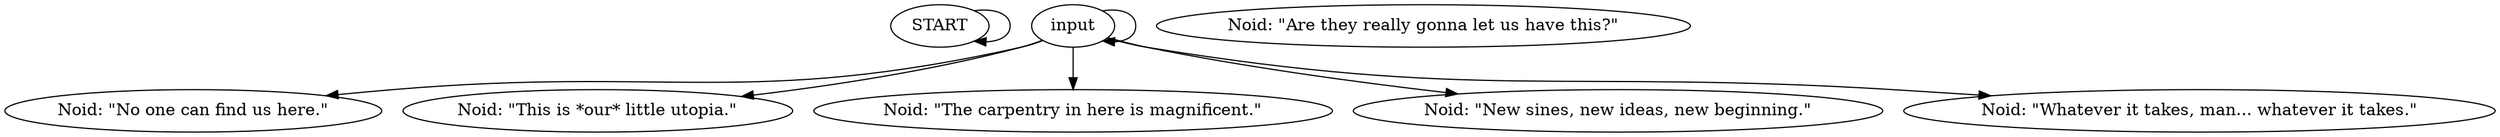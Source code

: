 # ICE / NOID barks
# Things Noid says inside the church.
# ==================================================
digraph G {
	  0 [label="START"];
	  1 [label="input"];
	  2 [label="Noid: \"No one can find us here.\""];
	  3 [label="Noid: \"This is *our* little utopia.\""];
	  4 [label="Noid: \"The carpentry in here is magnificent.\""];
	  5 [label="Noid: \"Are they really gonna let us have this?\""];
	  6 [label="Noid: \"New sines, new ideas, new beginning.\""];
	  7 [label="Noid: \"Whatever it takes, man... whatever it takes.\""];
	  0 -> 0
	  1 -> 1
	  1 -> 2
	  1 -> 3
	  1 -> 4
	  1 -> 6
	  1 -> 7
}

